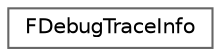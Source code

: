 digraph "Graphical Class Hierarchy"
{
 // INTERACTIVE_SVG=YES
 // LATEX_PDF_SIZE
  bgcolor="transparent";
  edge [fontname=Helvetica,fontsize=10,labelfontname=Helvetica,labelfontsize=10];
  node [fontname=Helvetica,fontsize=10,shape=box,height=0.2,width=0.4];
  rankdir="LR";
  Node0 [id="Node000000",label="FDebugTraceInfo",height=0.2,width=0.4,color="grey40", fillcolor="white", style="filled",URL="$d9/d35/structFDebugTraceInfo.html",tooltip="Debug Trace info for capturing."];
}
